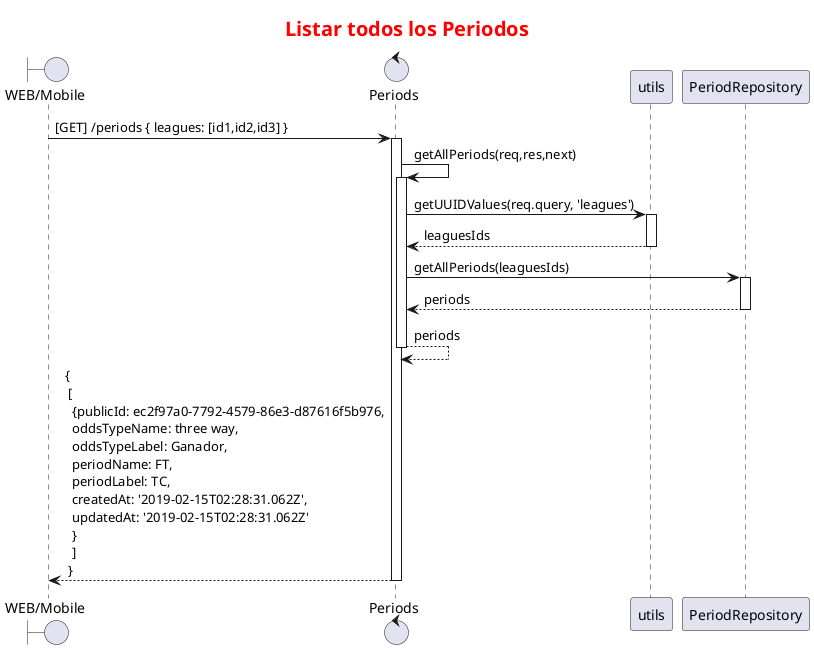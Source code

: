 @startuml

title <font color=red size=20>Listar todos los Periodos</font> 
boundary "WEB/Mobile" as UI
control Periods as controlador
participant utils
participant PeriodRepository as repo


UI -> controlador : [GET] /periods { leagues: [id1,id2,id3] }
activate controlador
controlador -> controlador : getAllPeriods(req,res,next)
activate controlador
controlador -> utils : getUUIDValues(req.query, 'leagues')
activate utils
return leaguesIds
controlador -> repo : getAllPeriods(leaguesIds)
activate repo
return periods
return periods
return {  \n [\n  {publicId: ec2f97a0-7792-4579-86e3-d87616f5b976,\n  oddsTypeName: three way,\n  oddsTypeLabel: Ganador,\n  periodName: FT,\n  periodLabel: TC,\n  createdAt: '2019-02-15T02:28:31.062Z',\n  updatedAt: '2019-02-15T02:28:31.062Z'  \n  }\n  ]\n }
@enduml